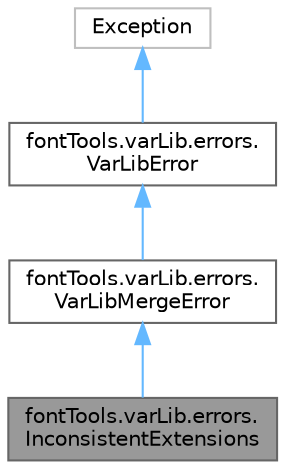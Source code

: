 digraph "fontTools.varLib.errors.InconsistentExtensions"
{
 // LATEX_PDF_SIZE
  bgcolor="transparent";
  edge [fontname=Helvetica,fontsize=10,labelfontname=Helvetica,labelfontsize=10];
  node [fontname=Helvetica,fontsize=10,shape=box,height=0.2,width=0.4];
  Node1 [id="Node000001",label="fontTools.varLib.errors.\lInconsistentExtensions",height=0.2,width=0.4,color="gray40", fillcolor="grey60", style="filled", fontcolor="black",tooltip=" "];
  Node2 -> Node1 [id="edge4_Node000001_Node000002",dir="back",color="steelblue1",style="solid",tooltip=" "];
  Node2 [id="Node000002",label="fontTools.varLib.errors.\lVarLibMergeError",height=0.2,width=0.4,color="gray40", fillcolor="white", style="filled",URL="$d7/d6f/classfontTools_1_1varLib_1_1errors_1_1VarLibMergeError.html",tooltip=" "];
  Node3 -> Node2 [id="edge5_Node000002_Node000003",dir="back",color="steelblue1",style="solid",tooltip=" "];
  Node3 [id="Node000003",label="fontTools.varLib.errors.\lVarLibError",height=0.2,width=0.4,color="gray40", fillcolor="white", style="filled",URL="$d5/d14/classfontTools_1_1varLib_1_1errors_1_1VarLibError.html",tooltip=" "];
  Node4 -> Node3 [id="edge6_Node000003_Node000004",dir="back",color="steelblue1",style="solid",tooltip=" "];
  Node4 [id="Node000004",label="Exception",height=0.2,width=0.4,color="grey75", fillcolor="white", style="filled",URL="$d4/d67/classException.html",tooltip=" "];
}
